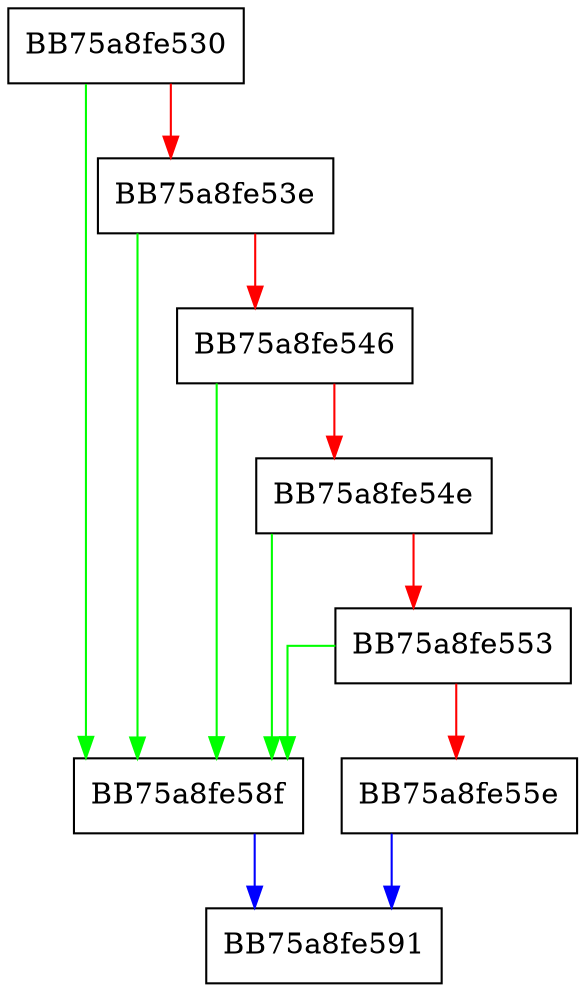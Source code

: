 digraph UKAM_POOL_get_storage_size {
  node [shape="box"];
  graph [splines=ortho];
  BB75a8fe530 -> BB75a8fe58f [color="green"];
  BB75a8fe530 -> BB75a8fe53e [color="red"];
  BB75a8fe53e -> BB75a8fe58f [color="green"];
  BB75a8fe53e -> BB75a8fe546 [color="red"];
  BB75a8fe546 -> BB75a8fe58f [color="green"];
  BB75a8fe546 -> BB75a8fe54e [color="red"];
  BB75a8fe54e -> BB75a8fe58f [color="green"];
  BB75a8fe54e -> BB75a8fe553 [color="red"];
  BB75a8fe553 -> BB75a8fe58f [color="green"];
  BB75a8fe553 -> BB75a8fe55e [color="red"];
  BB75a8fe55e -> BB75a8fe591 [color="blue"];
  BB75a8fe58f -> BB75a8fe591 [color="blue"];
}